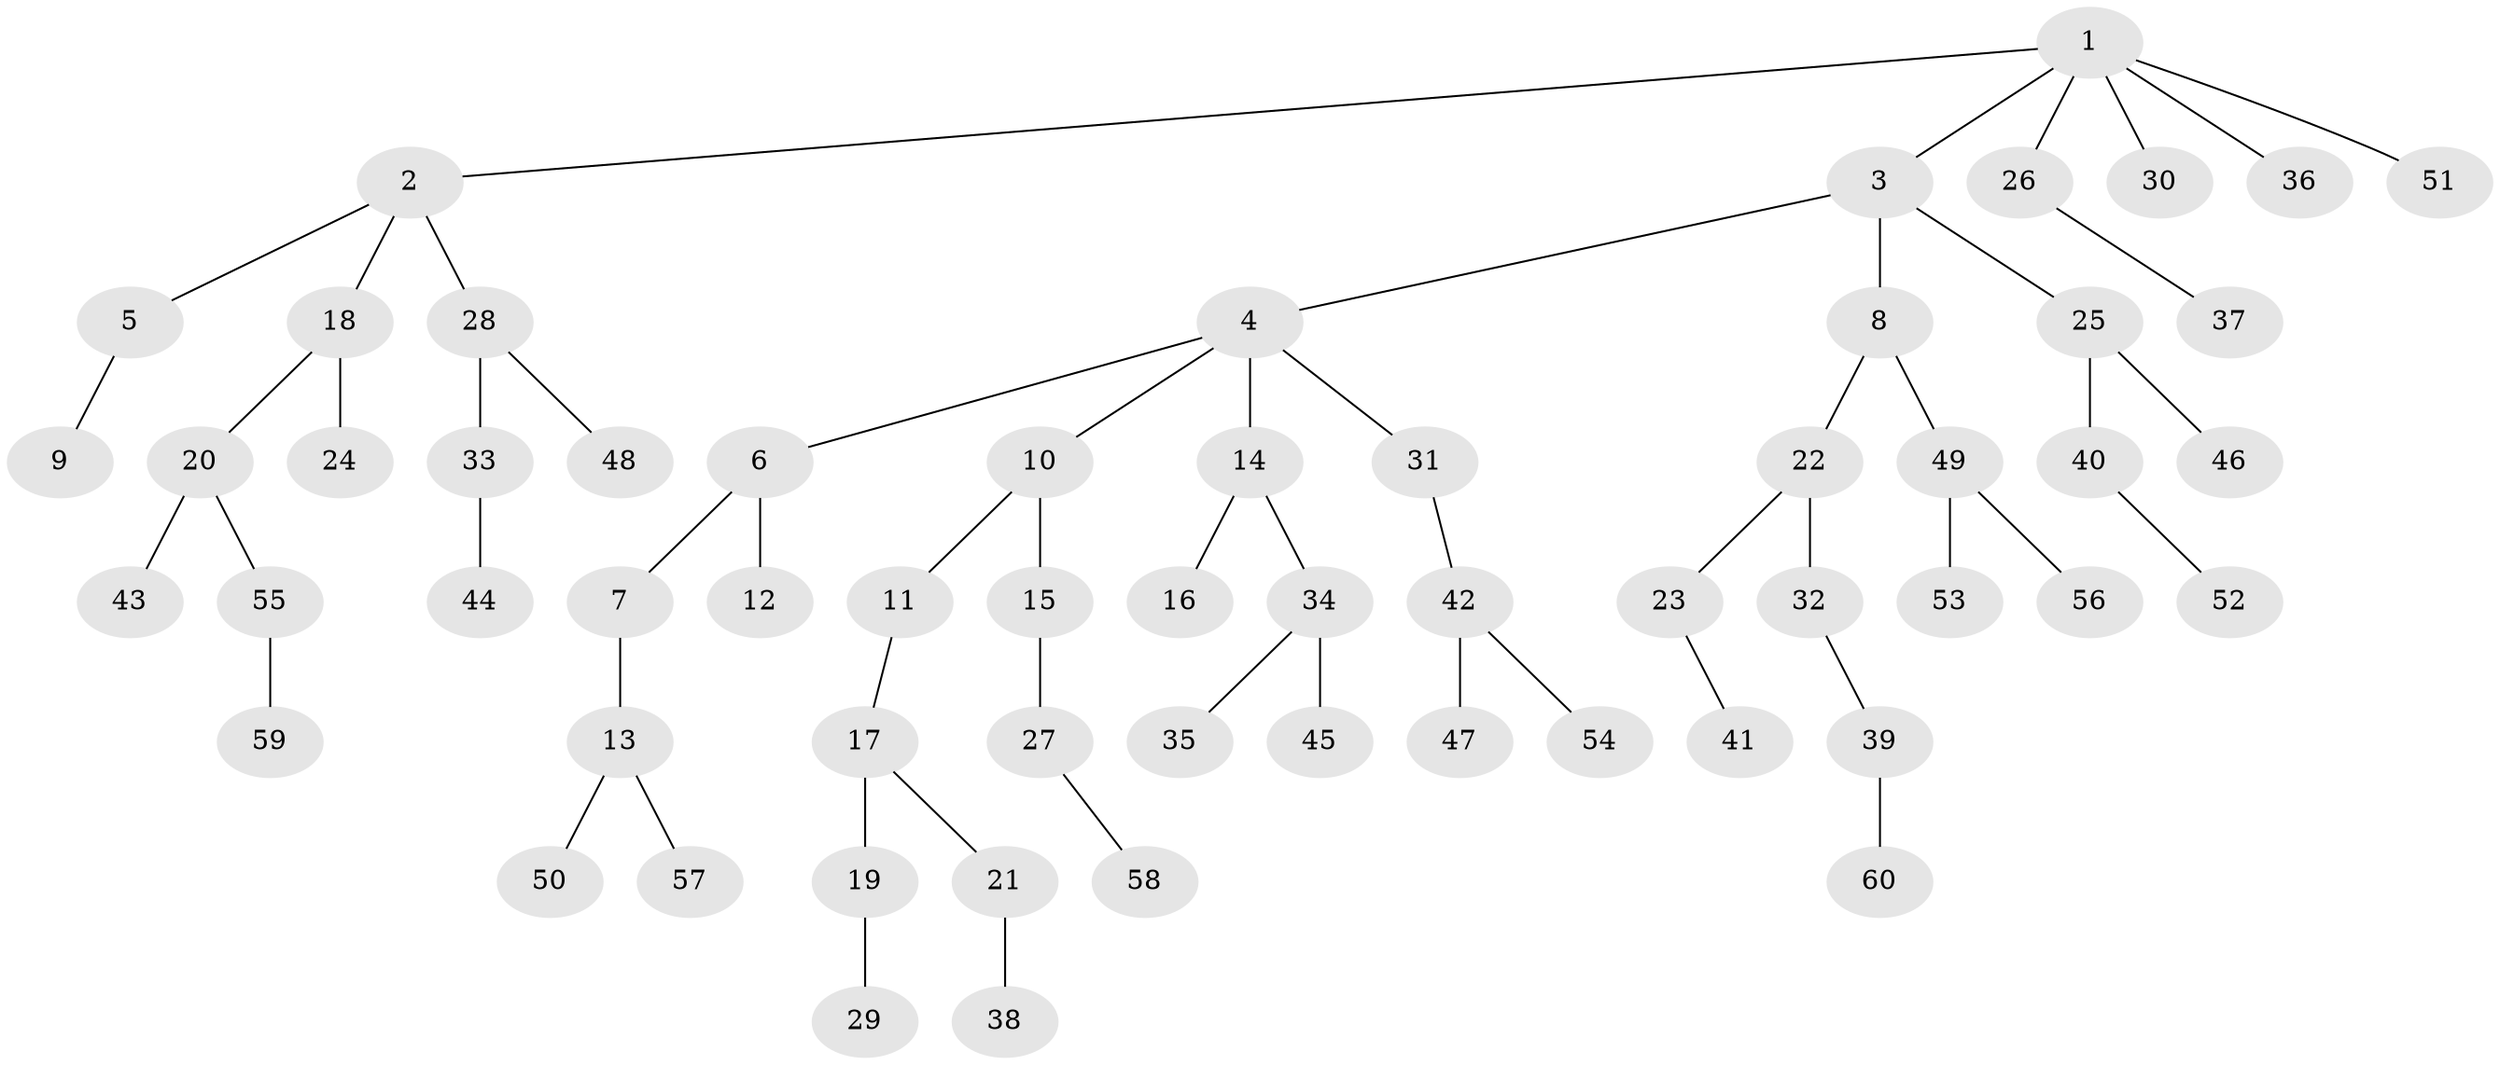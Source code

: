 // original degree distribution, {8: 0.006756756756756757, 6: 0.02027027027027027, 7: 0.006756756756756757, 2: 0.22297297297297297, 5: 0.0472972972972973, 3: 0.12162162162162163, 4: 0.0472972972972973, 1: 0.527027027027027}
// Generated by graph-tools (version 1.1) at 2025/51/03/04/25 22:51:28]
// undirected, 60 vertices, 59 edges
graph export_dot {
  node [color=gray90,style=filled];
  1;
  2;
  3;
  4;
  5;
  6;
  7;
  8;
  9;
  10;
  11;
  12;
  13;
  14;
  15;
  16;
  17;
  18;
  19;
  20;
  21;
  22;
  23;
  24;
  25;
  26;
  27;
  28;
  29;
  30;
  31;
  32;
  33;
  34;
  35;
  36;
  37;
  38;
  39;
  40;
  41;
  42;
  43;
  44;
  45;
  46;
  47;
  48;
  49;
  50;
  51;
  52;
  53;
  54;
  55;
  56;
  57;
  58;
  59;
  60;
  1 -- 2 [weight=1.0];
  1 -- 3 [weight=1.0];
  1 -- 26 [weight=1.0];
  1 -- 30 [weight=1.0];
  1 -- 36 [weight=1.0];
  1 -- 51 [weight=1.0];
  2 -- 5 [weight=1.0];
  2 -- 18 [weight=1.0];
  2 -- 28 [weight=1.0];
  3 -- 4 [weight=1.0];
  3 -- 8 [weight=1.0];
  3 -- 25 [weight=1.0];
  4 -- 6 [weight=1.0];
  4 -- 10 [weight=1.0];
  4 -- 14 [weight=1.0];
  4 -- 31 [weight=1.0];
  5 -- 9 [weight=1.0];
  6 -- 7 [weight=1.0];
  6 -- 12 [weight=1.0];
  7 -- 13 [weight=1.0];
  8 -- 22 [weight=1.0];
  8 -- 49 [weight=1.0];
  10 -- 11 [weight=1.0];
  10 -- 15 [weight=1.0];
  11 -- 17 [weight=1.0];
  13 -- 50 [weight=1.0];
  13 -- 57 [weight=1.0];
  14 -- 16 [weight=1.0];
  14 -- 34 [weight=1.0];
  15 -- 27 [weight=1.0];
  17 -- 19 [weight=3.0];
  17 -- 21 [weight=1.0];
  18 -- 20 [weight=1.0];
  18 -- 24 [weight=1.0];
  19 -- 29 [weight=1.0];
  20 -- 43 [weight=1.0];
  20 -- 55 [weight=1.0];
  21 -- 38 [weight=1.0];
  22 -- 23 [weight=1.0];
  22 -- 32 [weight=1.0];
  23 -- 41 [weight=1.0];
  25 -- 40 [weight=2.0];
  25 -- 46 [weight=1.0];
  26 -- 37 [weight=1.0];
  27 -- 58 [weight=1.0];
  28 -- 33 [weight=1.0];
  28 -- 48 [weight=1.0];
  31 -- 42 [weight=1.0];
  32 -- 39 [weight=1.0];
  33 -- 44 [weight=1.0];
  34 -- 35 [weight=1.0];
  34 -- 45 [weight=1.0];
  39 -- 60 [weight=1.0];
  40 -- 52 [weight=1.0];
  42 -- 47 [weight=1.0];
  42 -- 54 [weight=1.0];
  49 -- 53 [weight=1.0];
  49 -- 56 [weight=1.0];
  55 -- 59 [weight=1.0];
}
